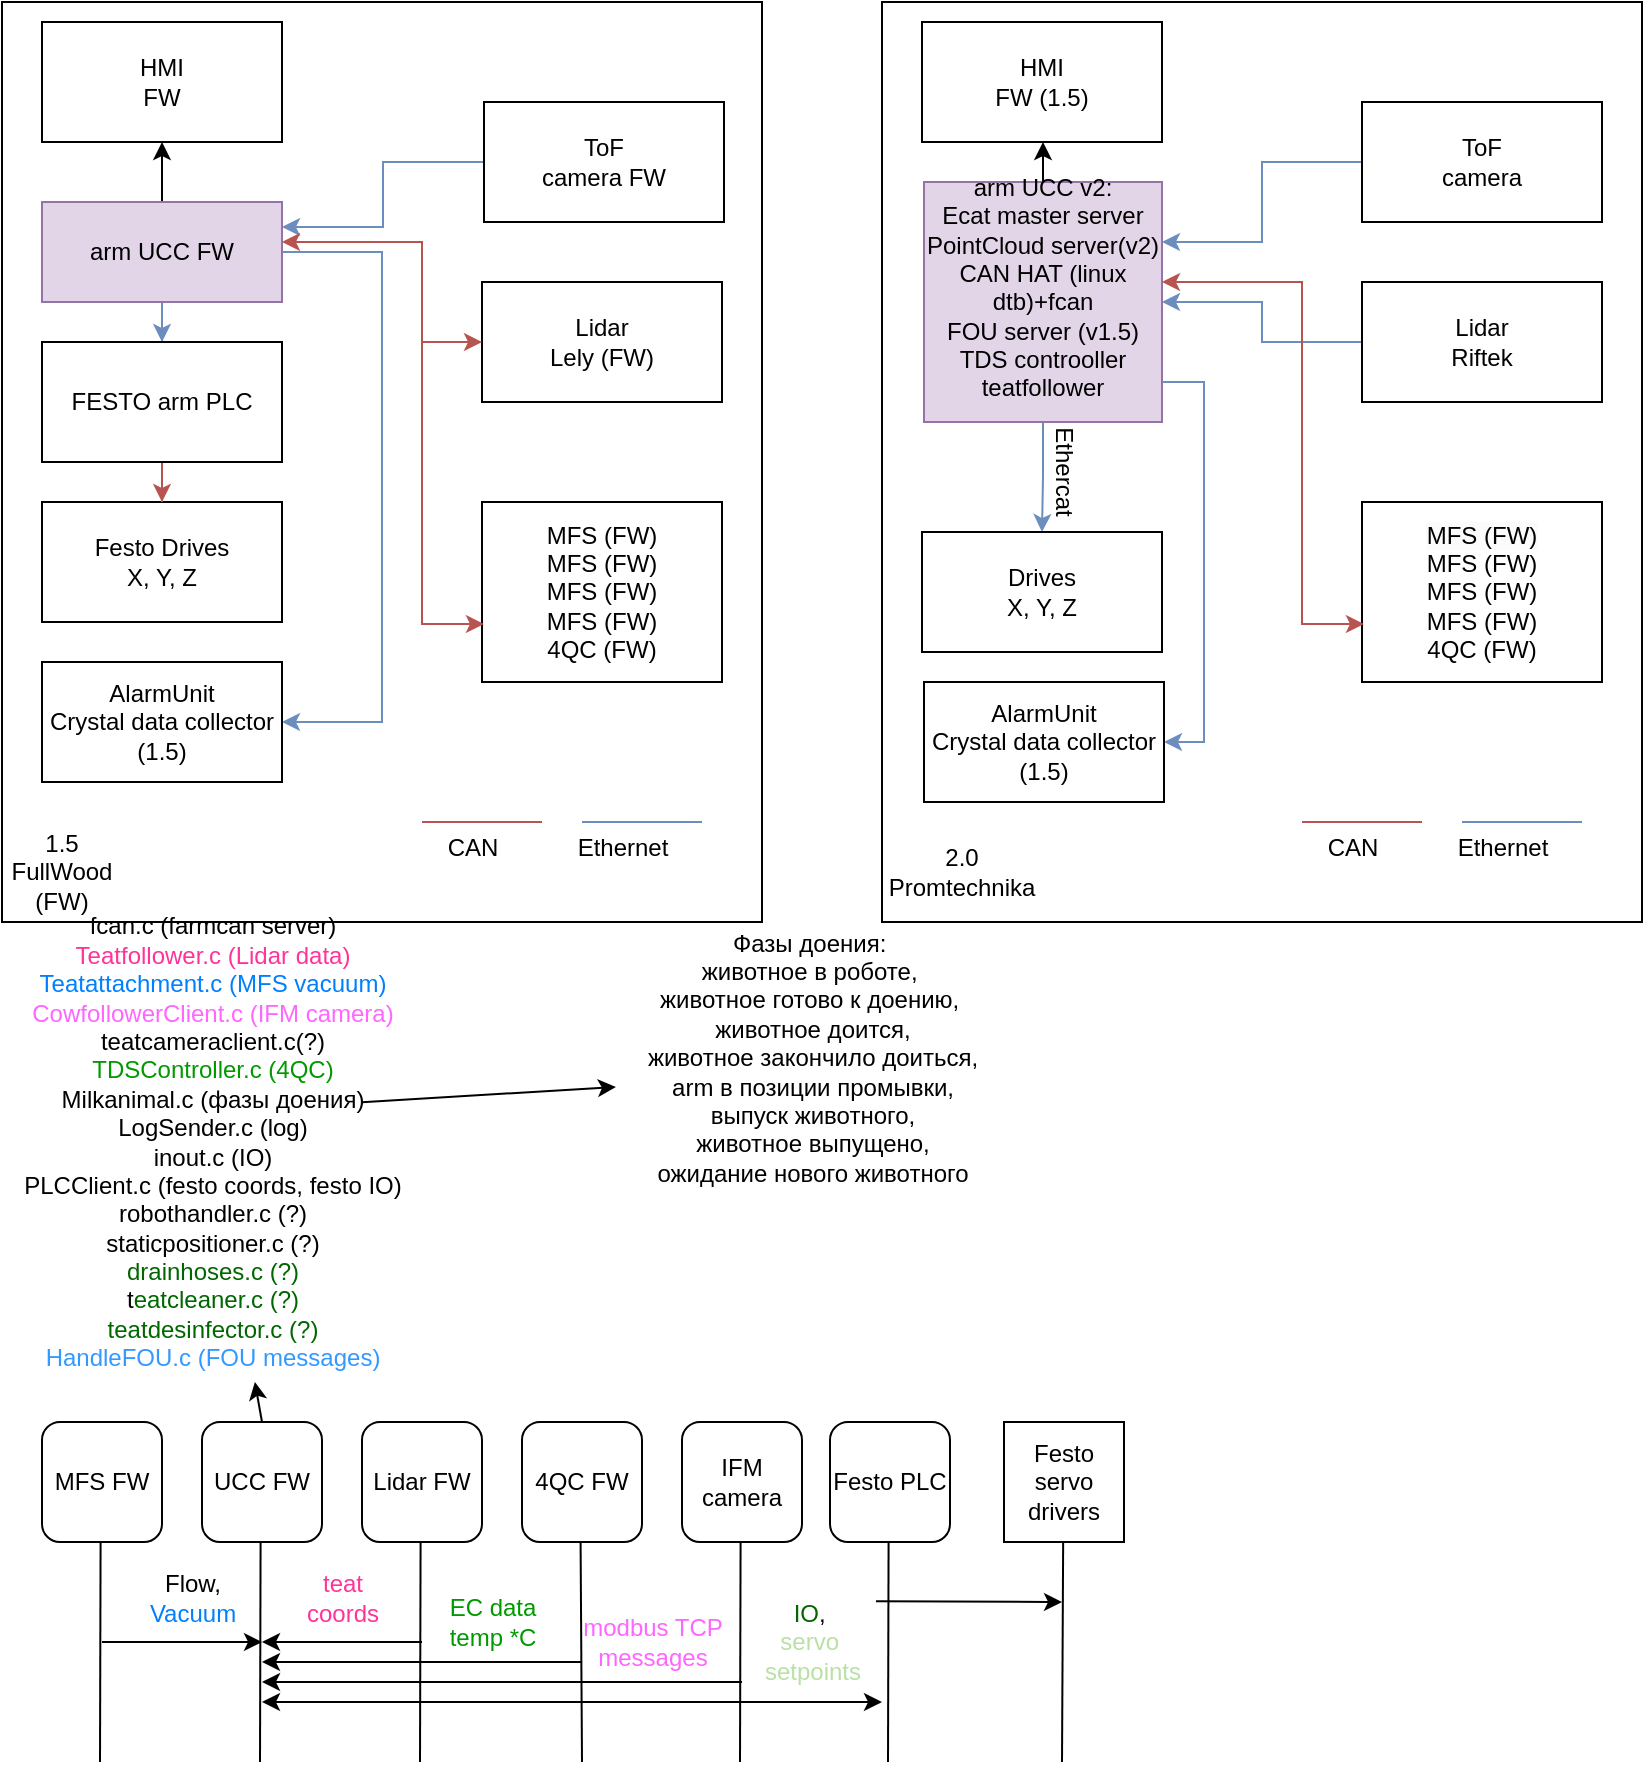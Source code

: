 <mxfile version="24.8.6">
  <diagram name="Page-1" id="rQBGWArWhz-w2QQc-Grt">
    <mxGraphModel dx="1363" dy="889" grid="1" gridSize="10" guides="1" tooltips="1" connect="1" arrows="1" fold="1" page="1" pageScale="1" pageWidth="827" pageHeight="1169" math="0" shadow="0">
      <root>
        <mxCell id="0" />
        <mxCell id="1" parent="0" />
        <mxCell id="cXtdcIw0JKKQN8xH4usp-18" value="" style="rounded=0;whiteSpace=wrap;html=1;" vertex="1" parent="1">
          <mxGeometry width="380" height="460" as="geometry" />
        </mxCell>
        <mxCell id="cXtdcIw0JKKQN8xH4usp-6" style="edgeStyle=orthogonalEdgeStyle;rounded=0;orthogonalLoop=1;jettySize=auto;html=1;entryX=1;entryY=0.25;entryDx=0;entryDy=0;fillColor=#dae8fc;strokeColor=#6c8ebf;" edge="1" parent="1" source="cXtdcIw0JKKQN8xH4usp-1" target="cXtdcIw0JKKQN8xH4usp-3">
          <mxGeometry relative="1" as="geometry" />
        </mxCell>
        <mxCell id="cXtdcIw0JKKQN8xH4usp-1" value="ToF&lt;div&gt;camera FW&lt;/div&gt;" style="rounded=0;whiteSpace=wrap;html=1;" vertex="1" parent="1">
          <mxGeometry x="241" y="50" width="120" height="60" as="geometry" />
        </mxCell>
        <mxCell id="cXtdcIw0JKKQN8xH4usp-2" value="Lidar&lt;div&gt;Lely (FW)&lt;/div&gt;" style="rounded=0;whiteSpace=wrap;html=1;" vertex="1" parent="1">
          <mxGeometry x="240" y="140" width="120" height="60" as="geometry" />
        </mxCell>
        <mxCell id="cXtdcIw0JKKQN8xH4usp-10" style="edgeStyle=orthogonalEdgeStyle;rounded=0;orthogonalLoop=1;jettySize=auto;html=1;entryX=0.5;entryY=0;entryDx=0;entryDy=0;fillColor=#dae8fc;strokeColor=#6c8ebf;" edge="1" parent="1" source="cXtdcIw0JKKQN8xH4usp-3" target="cXtdcIw0JKKQN8xH4usp-9">
          <mxGeometry relative="1" as="geometry" />
        </mxCell>
        <mxCell id="cXtdcIw0JKKQN8xH4usp-22" value="" style="edgeStyle=orthogonalEdgeStyle;rounded=0;orthogonalLoop=1;jettySize=auto;html=1;" edge="1" parent="1" source="cXtdcIw0JKKQN8xH4usp-3" target="cXtdcIw0JKKQN8xH4usp-21">
          <mxGeometry relative="1" as="geometry" />
        </mxCell>
        <mxCell id="cXtdcIw0JKKQN8xH4usp-80" style="edgeStyle=orthogonalEdgeStyle;rounded=0;orthogonalLoop=1;jettySize=auto;html=1;entryX=1;entryY=0.5;entryDx=0;entryDy=0;fillColor=#dae8fc;strokeColor=#6c8ebf;" edge="1" parent="1" source="cXtdcIw0JKKQN8xH4usp-3" target="cXtdcIw0JKKQN8xH4usp-79">
          <mxGeometry relative="1" as="geometry">
            <Array as="points">
              <mxPoint x="190" y="125" />
              <mxPoint x="190" y="360" />
            </Array>
          </mxGeometry>
        </mxCell>
        <mxCell id="cXtdcIw0JKKQN8xH4usp-3" value="arm UCC FW" style="rounded=0;whiteSpace=wrap;html=1;fillColor=#e1d5e7;strokeColor=#9673a6;" vertex="1" parent="1">
          <mxGeometry x="20" y="100" width="120" height="50" as="geometry" />
        </mxCell>
        <mxCell id="cXtdcIw0JKKQN8xH4usp-4" value="MFS (FW)&lt;div&gt;MFS (FW)&lt;/div&gt;&lt;div&gt;MFS (FW)&lt;/div&gt;&lt;div&gt;MFS (FW)&lt;/div&gt;&lt;div&gt;4QC (FW)&lt;/div&gt;" style="rounded=0;whiteSpace=wrap;html=1;" vertex="1" parent="1">
          <mxGeometry x="240" y="250" width="120" height="90" as="geometry" />
        </mxCell>
        <mxCell id="cXtdcIw0JKKQN8xH4usp-5" style="edgeStyle=orthogonalEdgeStyle;rounded=0;orthogonalLoop=1;jettySize=auto;html=1;entryX=0.008;entryY=0.678;entryDx=0;entryDy=0;entryPerimeter=0;fillColor=#f8cecc;strokeColor=#b85450;startArrow=classic;startFill=1;" edge="1" parent="1" source="cXtdcIw0JKKQN8xH4usp-3" target="cXtdcIw0JKKQN8xH4usp-4">
          <mxGeometry relative="1" as="geometry">
            <Array as="points">
              <mxPoint x="210" y="120" />
              <mxPoint x="210" y="311" />
            </Array>
          </mxGeometry>
        </mxCell>
        <mxCell id="cXtdcIw0JKKQN8xH4usp-8" value="Festo Drives&lt;div&gt;X, Y, Z&lt;/div&gt;" style="rounded=0;whiteSpace=wrap;html=1;" vertex="1" parent="1">
          <mxGeometry x="20" y="250" width="120" height="60" as="geometry" />
        </mxCell>
        <mxCell id="cXtdcIw0JKKQN8xH4usp-11" style="edgeStyle=orthogonalEdgeStyle;rounded=0;orthogonalLoop=1;jettySize=auto;html=1;entryX=0.5;entryY=0;entryDx=0;entryDy=0;fillColor=#f8cecc;strokeColor=#b85450;" edge="1" parent="1" source="cXtdcIw0JKKQN8xH4usp-9" target="cXtdcIw0JKKQN8xH4usp-8">
          <mxGeometry relative="1" as="geometry" />
        </mxCell>
        <mxCell id="cXtdcIw0JKKQN8xH4usp-9" value="FESTO arm PLC" style="rounded=0;whiteSpace=wrap;html=1;" vertex="1" parent="1">
          <mxGeometry x="20" y="170" width="120" height="60" as="geometry" />
        </mxCell>
        <mxCell id="cXtdcIw0JKKQN8xH4usp-12" value="" style="endArrow=none;html=1;rounded=0;fillColor=#f8cecc;strokeColor=#b85450;" edge="1" parent="1">
          <mxGeometry width="50" height="50" relative="1" as="geometry">
            <mxPoint x="210" y="410" as="sourcePoint" />
            <mxPoint x="270" y="410" as="targetPoint" />
          </mxGeometry>
        </mxCell>
        <mxCell id="cXtdcIw0JKKQN8xH4usp-13" value="CAN" style="text;html=1;align=center;verticalAlign=middle;resizable=0;points=[];autosize=1;strokeColor=none;fillColor=none;" vertex="1" parent="1">
          <mxGeometry x="210" y="408" width="50" height="30" as="geometry" />
        </mxCell>
        <mxCell id="cXtdcIw0JKKQN8xH4usp-15" value="" style="endArrow=none;html=1;rounded=0;fillColor=#dae8fc;strokeColor=#6c8ebf;" edge="1" parent="1">
          <mxGeometry width="50" height="50" relative="1" as="geometry">
            <mxPoint x="290" y="410" as="sourcePoint" />
            <mxPoint x="350" y="410" as="targetPoint" />
          </mxGeometry>
        </mxCell>
        <mxCell id="cXtdcIw0JKKQN8xH4usp-16" value="Ethernet" style="text;html=1;align=center;verticalAlign=middle;resizable=0;points=[];autosize=1;strokeColor=none;fillColor=none;" vertex="1" parent="1">
          <mxGeometry x="275" y="408" width="70" height="30" as="geometry" />
        </mxCell>
        <mxCell id="cXtdcIw0JKKQN8xH4usp-19" value="1.5 FullWood (FW)" style="text;html=1;align=center;verticalAlign=middle;whiteSpace=wrap;rounded=0;" vertex="1" parent="1">
          <mxGeometry y="420" width="60" height="30" as="geometry" />
        </mxCell>
        <mxCell id="cXtdcIw0JKKQN8xH4usp-20" value="" style="rounded=0;whiteSpace=wrap;html=1;" vertex="1" parent="1">
          <mxGeometry x="440" width="380" height="460" as="geometry" />
        </mxCell>
        <mxCell id="cXtdcIw0JKKQN8xH4usp-21" value="HMI&lt;div&gt;FW&lt;/div&gt;" style="rounded=0;whiteSpace=wrap;html=1;" vertex="1" parent="1">
          <mxGeometry x="20" y="10" width="120" height="60" as="geometry" />
        </mxCell>
        <mxCell id="cXtdcIw0JKKQN8xH4usp-24" value="" style="endArrow=classic;html=1;rounded=0;entryX=0;entryY=0.5;entryDx=0;entryDy=0;fillColor=#f8cecc;strokeColor=#b85450;" edge="1" parent="1" target="cXtdcIw0JKKQN8xH4usp-2">
          <mxGeometry width="50" height="50" relative="1" as="geometry">
            <mxPoint x="210" y="170" as="sourcePoint" />
            <mxPoint x="410" y="340" as="targetPoint" />
          </mxGeometry>
        </mxCell>
        <mxCell id="cXtdcIw0JKKQN8xH4usp-26" value="MFS FW" style="rounded=1;whiteSpace=wrap;html=1;" vertex="1" parent="1">
          <mxGeometry x="20" y="710" width="60" height="60" as="geometry" />
        </mxCell>
        <mxCell id="cXtdcIw0JKKQN8xH4usp-28" style="edgeStyle=orthogonalEdgeStyle;rounded=0;orthogonalLoop=1;jettySize=auto;html=1;entryX=1;entryY=0.25;entryDx=0;entryDy=0;fillColor=#dae8fc;strokeColor=#6c8ebf;" edge="1" parent="1" source="cXtdcIw0JKKQN8xH4usp-29" target="cXtdcIw0JKKQN8xH4usp-33">
          <mxGeometry relative="1" as="geometry" />
        </mxCell>
        <mxCell id="cXtdcIw0JKKQN8xH4usp-29" value="ToF&lt;div&gt;camera&lt;/div&gt;" style="rounded=0;whiteSpace=wrap;html=1;" vertex="1" parent="1">
          <mxGeometry x="680" y="50" width="120" height="60" as="geometry" />
        </mxCell>
        <mxCell id="cXtdcIw0JKKQN8xH4usp-52" style="edgeStyle=orthogonalEdgeStyle;rounded=0;orthogonalLoop=1;jettySize=auto;html=1;fillColor=#dae8fc;strokeColor=#6c8ebf;" edge="1" parent="1" source="cXtdcIw0JKKQN8xH4usp-30" target="cXtdcIw0JKKQN8xH4usp-33">
          <mxGeometry relative="1" as="geometry" />
        </mxCell>
        <mxCell id="cXtdcIw0JKKQN8xH4usp-30" value="Lidar&lt;div&gt;Riftek&lt;/div&gt;" style="rounded=0;whiteSpace=wrap;html=1;" vertex="1" parent="1">
          <mxGeometry x="680" y="140" width="120" height="60" as="geometry" />
        </mxCell>
        <mxCell id="cXtdcIw0JKKQN8xH4usp-32" value="" style="edgeStyle=orthogonalEdgeStyle;rounded=0;orthogonalLoop=1;jettySize=auto;html=1;" edge="1" parent="1" source="cXtdcIw0JKKQN8xH4usp-33" target="cXtdcIw0JKKQN8xH4usp-44">
          <mxGeometry relative="1" as="geometry" />
        </mxCell>
        <mxCell id="cXtdcIw0JKKQN8xH4usp-46" value="" style="edgeStyle=orthogonalEdgeStyle;rounded=0;orthogonalLoop=1;jettySize=auto;html=1;fillColor=#dae8fc;strokeColor=#6c8ebf;" edge="1" parent="1" source="cXtdcIw0JKKQN8xH4usp-33" target="cXtdcIw0JKKQN8xH4usp-36">
          <mxGeometry relative="1" as="geometry" />
        </mxCell>
        <mxCell id="cXtdcIw0JKKQN8xH4usp-76" style="edgeStyle=orthogonalEdgeStyle;rounded=0;orthogonalLoop=1;jettySize=auto;html=1;entryX=1;entryY=0.5;entryDx=0;entryDy=0;fillColor=#dae8fc;strokeColor=#6c8ebf;" edge="1" parent="1" source="cXtdcIw0JKKQN8xH4usp-33" target="cXtdcIw0JKKQN8xH4usp-75">
          <mxGeometry relative="1" as="geometry">
            <Array as="points">
              <mxPoint x="601" y="190" />
              <mxPoint x="601" y="370" />
            </Array>
          </mxGeometry>
        </mxCell>
        <mxCell id="cXtdcIw0JKKQN8xH4usp-33" value="arm UCC v2:&lt;div&gt;Ecat master server&lt;/div&gt;&lt;div&gt;PointCloud server(v2)&lt;/div&gt;&lt;div&gt;CAN HAT (linux dtb)+fcan&lt;/div&gt;&lt;div&gt;FOU server (v1.5)&lt;/div&gt;&lt;div&gt;TDS controoller&lt;/div&gt;&lt;div&gt;teatfollower&lt;/div&gt;&lt;div&gt;&lt;br&gt;&lt;/div&gt;" style="rounded=0;whiteSpace=wrap;html=1;fillColor=#e1d5e7;strokeColor=#9673a6;" vertex="1" parent="1">
          <mxGeometry x="461" y="90" width="119" height="120" as="geometry" />
        </mxCell>
        <mxCell id="cXtdcIw0JKKQN8xH4usp-34" value="&lt;span style=&quot;caret-color: rgb(0, 0, 0); color: rgb(0, 0, 0); font-family: Helvetica; font-size: 12px; font-style: normal; font-variant-caps: normal; font-weight: 400; letter-spacing: normal; orphans: auto; text-align: center; text-indent: 0px; text-transform: none; white-space: normal; widows: auto; word-spacing: 0px; -webkit-text-stroke-width: 0px; background-color: rgb(251, 251, 251); text-decoration: none; display: inline !important; float: none;&quot;&gt;MFS (FW)&lt;/span&gt;&lt;div style=&quot;caret-color: rgb(0, 0, 0); color: rgb(0, 0, 0); font-family: Helvetica; font-size: 12px; font-style: normal; font-variant-caps: normal; font-weight: 400; letter-spacing: normal; orphans: auto; text-align: center; text-indent: 0px; text-transform: none; white-space: normal; widows: auto; word-spacing: 0px; -webkit-text-stroke-width: 0px; text-decoration: none;&quot;&gt;MFS (FW)&lt;/div&gt;&lt;div style=&quot;caret-color: rgb(0, 0, 0); color: rgb(0, 0, 0); font-family: Helvetica; font-size: 12px; font-style: normal; font-variant-caps: normal; font-weight: 400; letter-spacing: normal; orphans: auto; text-align: center; text-indent: 0px; text-transform: none; white-space: normal; widows: auto; word-spacing: 0px; -webkit-text-stroke-width: 0px; text-decoration: none;&quot;&gt;MFS (FW)&lt;/div&gt;&lt;div style=&quot;caret-color: rgb(0, 0, 0); color: rgb(0, 0, 0); font-family: Helvetica; font-size: 12px; font-style: normal; font-variant-caps: normal; font-weight: 400; letter-spacing: normal; orphans: auto; text-align: center; text-indent: 0px; text-transform: none; white-space: normal; widows: auto; word-spacing: 0px; -webkit-text-stroke-width: 0px; text-decoration: none;&quot;&gt;MFS (FW)&lt;/div&gt;&lt;div style=&quot;caret-color: rgb(0, 0, 0); color: rgb(0, 0, 0); font-family: Helvetica; font-size: 12px; font-style: normal; font-variant-caps: normal; font-weight: 400; letter-spacing: normal; orphans: auto; text-align: center; text-indent: 0px; text-transform: none; white-space: normal; widows: auto; word-spacing: 0px; -webkit-text-stroke-width: 0px; text-decoration: none;&quot;&gt;4QC (FW)&lt;/div&gt;" style="rounded=0;whiteSpace=wrap;html=1;" vertex="1" parent="1">
          <mxGeometry x="680" y="250" width="120" height="90" as="geometry" />
        </mxCell>
        <mxCell id="cXtdcIw0JKKQN8xH4usp-35" style="edgeStyle=orthogonalEdgeStyle;rounded=0;orthogonalLoop=1;jettySize=auto;html=1;entryX=0.008;entryY=0.678;entryDx=0;entryDy=0;entryPerimeter=0;fillColor=#f8cecc;strokeColor=#b85450;startArrow=classic;startFill=1;" edge="1" parent="1" source="cXtdcIw0JKKQN8xH4usp-33" target="cXtdcIw0JKKQN8xH4usp-34">
          <mxGeometry relative="1" as="geometry">
            <Array as="points">
              <mxPoint x="650" y="140" />
              <mxPoint x="650" y="311" />
            </Array>
          </mxGeometry>
        </mxCell>
        <mxCell id="cXtdcIw0JKKQN8xH4usp-36" value="Drives&lt;div&gt;X, Y, Z&lt;/div&gt;" style="rounded=0;whiteSpace=wrap;html=1;" vertex="1" parent="1">
          <mxGeometry x="460" y="265" width="120" height="60" as="geometry" />
        </mxCell>
        <mxCell id="cXtdcIw0JKKQN8xH4usp-39" value="" style="endArrow=none;html=1;rounded=0;fillColor=#f8cecc;strokeColor=#b85450;" edge="1" parent="1">
          <mxGeometry width="50" height="50" relative="1" as="geometry">
            <mxPoint x="650" y="410" as="sourcePoint" />
            <mxPoint x="710" y="410" as="targetPoint" />
          </mxGeometry>
        </mxCell>
        <mxCell id="cXtdcIw0JKKQN8xH4usp-40" value="CAN" style="text;html=1;align=center;verticalAlign=middle;resizable=0;points=[];autosize=1;strokeColor=none;fillColor=none;" vertex="1" parent="1">
          <mxGeometry x="650" y="408" width="50" height="30" as="geometry" />
        </mxCell>
        <mxCell id="cXtdcIw0JKKQN8xH4usp-41" value="" style="endArrow=none;html=1;rounded=0;fillColor=#dae8fc;strokeColor=#6c8ebf;" edge="1" parent="1">
          <mxGeometry width="50" height="50" relative="1" as="geometry">
            <mxPoint x="730" y="410" as="sourcePoint" />
            <mxPoint x="790" y="410" as="targetPoint" />
          </mxGeometry>
        </mxCell>
        <mxCell id="cXtdcIw0JKKQN8xH4usp-42" value="Ethernet" style="text;html=1;align=center;verticalAlign=middle;resizable=0;points=[];autosize=1;strokeColor=none;fillColor=none;" vertex="1" parent="1">
          <mxGeometry x="715" y="408" width="70" height="30" as="geometry" />
        </mxCell>
        <mxCell id="cXtdcIw0JKKQN8xH4usp-43" value="2.0 Promtechnika" style="text;html=1;align=center;verticalAlign=middle;whiteSpace=wrap;rounded=0;" vertex="1" parent="1">
          <mxGeometry x="450" y="420" width="60" height="30" as="geometry" />
        </mxCell>
        <mxCell id="cXtdcIw0JKKQN8xH4usp-44" value="HMI&lt;div&gt;FW (1.5)&lt;/div&gt;" style="rounded=0;whiteSpace=wrap;html=1;" vertex="1" parent="1">
          <mxGeometry x="460" y="10" width="120" height="60" as="geometry" />
        </mxCell>
        <mxCell id="cXtdcIw0JKKQN8xH4usp-47" value="Ethercat" style="text;html=1;align=center;verticalAlign=middle;whiteSpace=wrap;rounded=0;rotation=90;" vertex="1" parent="1">
          <mxGeometry x="501" y="220" width="60" height="30" as="geometry" />
        </mxCell>
        <mxCell id="cXtdcIw0JKKQN8xH4usp-48" value="UCC FW" style="rounded=1;whiteSpace=wrap;html=1;" vertex="1" parent="1">
          <mxGeometry x="100" y="710" width="60" height="60" as="geometry" />
        </mxCell>
        <mxCell id="cXtdcIw0JKKQN8xH4usp-49" value="Lidar FW" style="rounded=1;whiteSpace=wrap;html=1;" vertex="1" parent="1">
          <mxGeometry x="180" y="710" width="60" height="60" as="geometry" />
        </mxCell>
        <mxCell id="cXtdcIw0JKKQN8xH4usp-50" value="" style="endArrow=none;html=1;rounded=0;exitX=0.5;exitY=1;exitDx=0;exitDy=0;" edge="1" parent="1">
          <mxGeometry width="50" height="50" relative="1" as="geometry">
            <mxPoint x="129.29" y="770" as="sourcePoint" />
            <mxPoint x="129" y="880" as="targetPoint" />
          </mxGeometry>
        </mxCell>
        <mxCell id="cXtdcIw0JKKQN8xH4usp-51" value="" style="endArrow=none;html=1;rounded=0;exitX=0.5;exitY=1;exitDx=0;exitDy=0;" edge="1" parent="1">
          <mxGeometry width="50" height="50" relative="1" as="geometry">
            <mxPoint x="209.29" y="770" as="sourcePoint" />
            <mxPoint x="209" y="880" as="targetPoint" />
          </mxGeometry>
        </mxCell>
        <mxCell id="cXtdcIw0JKKQN8xH4usp-53" value="" style="endArrow=none;html=1;rounded=0;exitX=0.5;exitY=1;exitDx=0;exitDy=0;" edge="1" parent="1">
          <mxGeometry width="50" height="50" relative="1" as="geometry">
            <mxPoint x="49.29" y="770" as="sourcePoint" />
            <mxPoint x="49" y="880" as="targetPoint" />
          </mxGeometry>
        </mxCell>
        <mxCell id="cXtdcIw0JKKQN8xH4usp-54" value="4QC FW" style="rounded=1;whiteSpace=wrap;html=1;" vertex="1" parent="1">
          <mxGeometry x="260" y="710" width="60" height="60" as="geometry" />
        </mxCell>
        <mxCell id="cXtdcIw0JKKQN8xH4usp-55" value="" style="endArrow=none;html=1;rounded=0;exitX=0.5;exitY=1;exitDx=0;exitDy=0;" edge="1" parent="1">
          <mxGeometry width="50" height="50" relative="1" as="geometry">
            <mxPoint x="289.29" y="770" as="sourcePoint" />
            <mxPoint x="290" y="880" as="targetPoint" />
          </mxGeometry>
        </mxCell>
        <mxCell id="cXtdcIw0JKKQN8xH4usp-56" value="" style="endArrow=classic;html=1;rounded=0;" edge="1" parent="1">
          <mxGeometry width="50" height="50" relative="1" as="geometry">
            <mxPoint x="50" y="820" as="sourcePoint" />
            <mxPoint x="130" y="820" as="targetPoint" />
          </mxGeometry>
        </mxCell>
        <mxCell id="cXtdcIw0JKKQN8xH4usp-57" value="Flow,&lt;div&gt;&lt;font color=&quot;#007fff&quot;&gt;Vacuum&lt;/font&gt;&lt;/div&gt;" style="text;html=1;align=center;verticalAlign=middle;resizable=0;points=[];autosize=1;strokeColor=none;fillColor=none;" vertex="1" parent="1">
          <mxGeometry x="60" y="778" width="70" height="40" as="geometry" />
        </mxCell>
        <mxCell id="cXtdcIw0JKKQN8xH4usp-58" value="" style="endArrow=classic;html=1;rounded=0;" edge="1" parent="1">
          <mxGeometry width="50" height="50" relative="1" as="geometry">
            <mxPoint x="210" y="820" as="sourcePoint" />
            <mxPoint x="130" y="820" as="targetPoint" />
          </mxGeometry>
        </mxCell>
        <mxCell id="cXtdcIw0JKKQN8xH4usp-59" value="&lt;font color=&quot;#ff3399&quot;&gt;teat&lt;/font&gt;&lt;div&gt;&lt;font color=&quot;#ff3399&quot;&gt;coords&lt;/font&gt;&lt;/div&gt;" style="text;html=1;align=center;verticalAlign=middle;resizable=0;points=[];autosize=1;strokeColor=none;fillColor=none;" vertex="1" parent="1">
          <mxGeometry x="140" y="778" width="60" height="40" as="geometry" />
        </mxCell>
        <mxCell id="cXtdcIw0JKKQN8xH4usp-60" value="&lt;div&gt;fcan.c (farmcan server)&lt;/div&gt;&lt;font color=&quot;#ff3399&quot;&gt;Teatfollower.c (Lidar data)&lt;/font&gt;&lt;div&gt;&lt;font color=&quot;#007fff&quot;&gt;Teatattachment.c (MFS vacuum)&lt;/font&gt;&lt;/div&gt;&lt;div&gt;&lt;font color=&quot;#ff66ff&quot;&gt;CowfollowerClient.c (IFM camera)&lt;/font&gt;&lt;/div&gt;&lt;div&gt;teatcameraclient.c(?)&lt;/div&gt;&lt;div&gt;&lt;font color=&quot;#009900&quot;&gt;TDSController.c (4QC)&lt;/font&gt;&lt;/div&gt;&lt;div&gt;Milkanimal.c (фазы доения)&lt;/div&gt;&lt;div&gt;LogSender.c (log)&lt;/div&gt;&lt;div&gt;inout.c (IO)&lt;/div&gt;&lt;div&gt;PLCClient.c (festo coords, festo IO)&lt;/div&gt;&lt;div&gt;robothandler.c (?)&lt;/div&gt;&lt;div&gt;staticpositioner.c (?)&lt;/div&gt;&lt;div&gt;&lt;font color=&quot;#006600&quot;&gt;drainhoses.c (?)&lt;/font&gt;&lt;/div&gt;&lt;div&gt;t&lt;font color=&quot;#006600&quot;&gt;eatcleaner.c (?)&lt;/font&gt;&lt;/div&gt;&lt;div&gt;&lt;font color=&quot;#006600&quot;&gt;teatdesinfector.c (?)&lt;/font&gt;&lt;/div&gt;&lt;div&gt;&lt;font color=&quot;#3399ff&quot;&gt;HandleFOU.c (FOU messages)&lt;/font&gt;&lt;/div&gt;" style="text;html=1;align=center;verticalAlign=middle;resizable=0;points=[];autosize=1;strokeColor=none;fillColor=none;" vertex="1" parent="1">
          <mxGeometry y="450" width="210" height="240" as="geometry" />
        </mxCell>
        <mxCell id="cXtdcIw0JKKQN8xH4usp-61" value="" style="endArrow=classic;html=1;rounded=0;" edge="1" parent="1">
          <mxGeometry width="50" height="50" relative="1" as="geometry">
            <mxPoint x="290" y="830" as="sourcePoint" />
            <mxPoint x="130" y="830" as="targetPoint" />
          </mxGeometry>
        </mxCell>
        <mxCell id="cXtdcIw0JKKQN8xH4usp-62" value="&lt;font color=&quot;#009900&quot;&gt;EC data&lt;/font&gt;&lt;div&gt;&lt;font color=&quot;#009900&quot;&gt;temp *C&lt;/font&gt;&lt;/div&gt;" style="text;html=1;align=center;verticalAlign=middle;resizable=0;points=[];autosize=1;strokeColor=none;fillColor=none;" vertex="1" parent="1">
          <mxGeometry x="210" y="790" width="70" height="40" as="geometry" />
        </mxCell>
        <mxCell id="cXtdcIw0JKKQN8xH4usp-63" value="IFM camera" style="rounded=1;whiteSpace=wrap;html=1;" vertex="1" parent="1">
          <mxGeometry x="340" y="710" width="60" height="60" as="geometry" />
        </mxCell>
        <mxCell id="cXtdcIw0JKKQN8xH4usp-64" value="" style="endArrow=none;html=1;rounded=0;exitX=0.5;exitY=1;exitDx=0;exitDy=0;" edge="1" parent="1">
          <mxGeometry width="50" height="50" relative="1" as="geometry">
            <mxPoint x="369.29" y="770" as="sourcePoint" />
            <mxPoint x="369" y="880" as="targetPoint" />
          </mxGeometry>
        </mxCell>
        <mxCell id="cXtdcIw0JKKQN8xH4usp-65" value="" style="endArrow=classic;html=1;rounded=0;" edge="1" parent="1">
          <mxGeometry width="50" height="50" relative="1" as="geometry">
            <mxPoint x="370" y="840" as="sourcePoint" />
            <mxPoint x="130" y="840" as="targetPoint" />
          </mxGeometry>
        </mxCell>
        <mxCell id="cXtdcIw0JKKQN8xH4usp-66" value="&lt;font color=&quot;#ff66ff&quot;&gt;modbus TCP&lt;/font&gt;&lt;div&gt;&lt;font color=&quot;#ff66ff&quot;&gt;messages&lt;/font&gt;&lt;/div&gt;" style="text;html=1;align=center;verticalAlign=middle;resizable=0;points=[];autosize=1;strokeColor=none;fillColor=none;" vertex="1" parent="1">
          <mxGeometry x="280" y="800" width="90" height="40" as="geometry" />
        </mxCell>
        <mxCell id="cXtdcIw0JKKQN8xH4usp-67" value="" style="endArrow=classic;html=1;rounded=0;exitX=0.5;exitY=0;exitDx=0;exitDy=0;" edge="1" parent="1" source="cXtdcIw0JKKQN8xH4usp-48" target="cXtdcIw0JKKQN8xH4usp-60">
          <mxGeometry width="50" height="50" relative="1" as="geometry">
            <mxPoint x="430" y="800" as="sourcePoint" />
            <mxPoint x="480" y="750" as="targetPoint" />
          </mxGeometry>
        </mxCell>
        <mxCell id="cXtdcIw0JKKQN8xH4usp-68" value="Festo PLC" style="rounded=1;whiteSpace=wrap;html=1;" vertex="1" parent="1">
          <mxGeometry x="414" y="710" width="60" height="60" as="geometry" />
        </mxCell>
        <mxCell id="cXtdcIw0JKKQN8xH4usp-69" value="" style="endArrow=none;html=1;rounded=0;exitX=0.5;exitY=1;exitDx=0;exitDy=0;" edge="1" parent="1">
          <mxGeometry width="50" height="50" relative="1" as="geometry">
            <mxPoint x="443.29" y="770" as="sourcePoint" />
            <mxPoint x="443" y="880" as="targetPoint" />
          </mxGeometry>
        </mxCell>
        <mxCell id="cXtdcIw0JKKQN8xH4usp-70" value="" style="endArrow=classic;startArrow=classic;html=1;rounded=0;" edge="1" parent="1">
          <mxGeometry width="50" height="50" relative="1" as="geometry">
            <mxPoint x="130" y="850" as="sourcePoint" />
            <mxPoint x="440" y="850" as="targetPoint" />
          </mxGeometry>
        </mxCell>
        <mxCell id="cXtdcIw0JKKQN8xH4usp-71" value="&lt;font color=&quot;#006600&quot;&gt;IO&lt;/font&gt;,&amp;nbsp;&lt;div&gt;&lt;font color=&quot;#b9e0a5&quot;&gt;servo&amp;nbsp;&lt;/font&gt;&lt;/div&gt;&lt;div&gt;&lt;font color=&quot;#b9e0a5&quot;&gt;setpoints&lt;/font&gt;&lt;/div&gt;" style="text;html=1;align=center;verticalAlign=middle;resizable=0;points=[];autosize=1;strokeColor=none;fillColor=none;" vertex="1" parent="1">
          <mxGeometry x="370" y="790" width="70" height="60" as="geometry" />
        </mxCell>
        <mxCell id="cXtdcIw0JKKQN8xH4usp-72" value="Festo&lt;div&gt;servo drivers&lt;/div&gt;" style="whiteSpace=wrap;html=1;aspect=fixed;" vertex="1" parent="1">
          <mxGeometry x="501" y="710" width="60" height="60" as="geometry" />
        </mxCell>
        <mxCell id="cXtdcIw0JKKQN8xH4usp-73" value="" style="endArrow=none;html=1;rounded=0;exitX=0.5;exitY=1;exitDx=0;exitDy=0;" edge="1" parent="1">
          <mxGeometry width="50" height="50" relative="1" as="geometry">
            <mxPoint x="530.58" y="770" as="sourcePoint" />
            <mxPoint x="530" y="880" as="targetPoint" />
          </mxGeometry>
        </mxCell>
        <mxCell id="cXtdcIw0JKKQN8xH4usp-74" value="" style="endArrow=classic;html=1;rounded=0;exitX=0.957;exitY=0.16;exitDx=0;exitDy=0;exitPerimeter=0;" edge="1" parent="1" source="cXtdcIw0JKKQN8xH4usp-71">
          <mxGeometry width="50" height="50" relative="1" as="geometry">
            <mxPoint x="450" y="800" as="sourcePoint" />
            <mxPoint x="530" y="800" as="targetPoint" />
          </mxGeometry>
        </mxCell>
        <mxCell id="cXtdcIw0JKKQN8xH4usp-75" value="AlarmUnit&lt;div&gt;Crystal data collector (1.5)&lt;/div&gt;" style="rounded=0;whiteSpace=wrap;html=1;" vertex="1" parent="1">
          <mxGeometry x="461" y="340" width="120" height="60" as="geometry" />
        </mxCell>
        <mxCell id="cXtdcIw0JKKQN8xH4usp-79" value="AlarmUnit&lt;div&gt;Crystal data collector (1.5)&lt;/div&gt;" style="rounded=0;whiteSpace=wrap;html=1;" vertex="1" parent="1">
          <mxGeometry x="20" y="330" width="120" height="60" as="geometry" />
        </mxCell>
        <mxCell id="cXtdcIw0JKKQN8xH4usp-81" value="Фазы доения:&amp;nbsp;&lt;div&gt;животное в роботе,&amp;nbsp;&lt;/div&gt;&lt;div&gt;животное готово к доению,&amp;nbsp;&lt;div&gt;животное доится,&lt;/div&gt;&lt;div&gt;животное закончило доиться,&lt;/div&gt;&lt;div&gt;arm в позиции промывки,&lt;/div&gt;&lt;div&gt;выпуск животного,&lt;/div&gt;&lt;div&gt;животное выпущено,&lt;/div&gt;&lt;div&gt;ожидание нового животного&lt;/div&gt;&lt;div&gt;&lt;div&gt;&lt;br&gt;&lt;/div&gt;&lt;/div&gt;&lt;/div&gt;" style="text;html=1;align=center;verticalAlign=middle;resizable=0;points=[];autosize=1;strokeColor=none;fillColor=none;" vertex="1" parent="1">
          <mxGeometry x="310" y="460" width="190" height="150" as="geometry" />
        </mxCell>
        <mxCell id="cXtdcIw0JKKQN8xH4usp-82" value="" style="endArrow=classic;html=1;rounded=0;exitX=0.857;exitY=0.417;exitDx=0;exitDy=0;exitPerimeter=0;entryX=-0.016;entryY=0.55;entryDx=0;entryDy=0;entryPerimeter=0;" edge="1" parent="1" source="cXtdcIw0JKKQN8xH4usp-60" target="cXtdcIw0JKKQN8xH4usp-81">
          <mxGeometry width="50" height="50" relative="1" as="geometry">
            <mxPoint x="480" y="460" as="sourcePoint" />
            <mxPoint x="530" y="410" as="targetPoint" />
          </mxGeometry>
        </mxCell>
      </root>
    </mxGraphModel>
  </diagram>
</mxfile>
